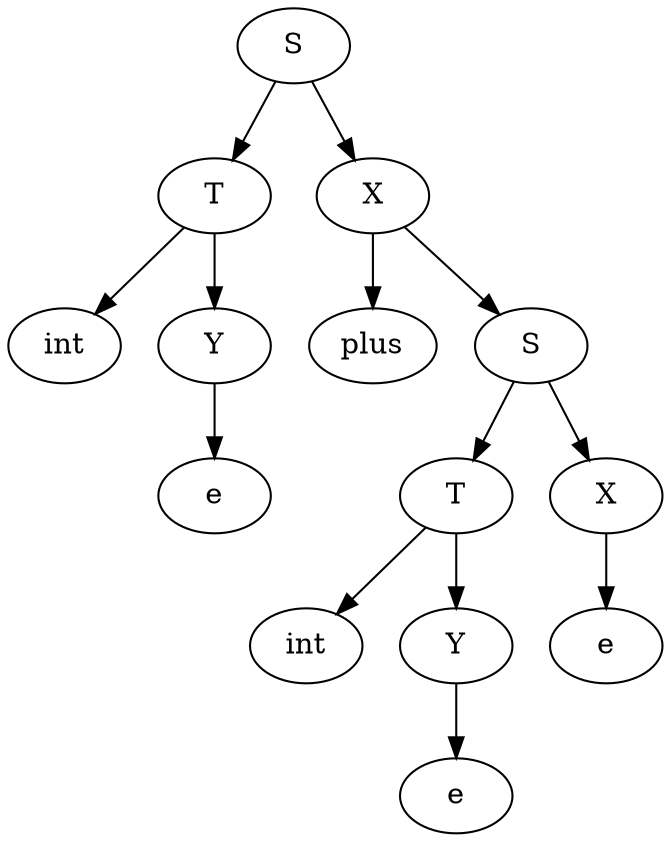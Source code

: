 digraph G {
  node0 [label="S", shape=ellipse];
  node0 -> node1;
  node1 [label="T", shape=ellipse];
  node1 -> node2;
  node2 [label="int", shape=ellipse];
  node1 -> node3;
  node3 [label="Y", shape=ellipse];
  node3 -> node4;
  node4 [label="e", shape=ellipse];
  node0 -> node5;
  node5 [label="X", shape=ellipse];
  node5 -> node6;
  node6 [label="plus", shape=ellipse];
  node5 -> node7;
  node7 [label="S", shape=ellipse];
  node7 -> node8;
  node8 [label="T", shape=ellipse];
  node8 -> node9;
  node9 [label="int", shape=ellipse];
  node8 -> node10;
  node10 [label="Y", shape=ellipse];
  node10 -> node11;
  node11 [label="e", shape=ellipse];
  node7 -> node12;
  node12 [label="X", shape=ellipse];
  node12 -> node13;
  node13 [label="e", shape=ellipse];
}